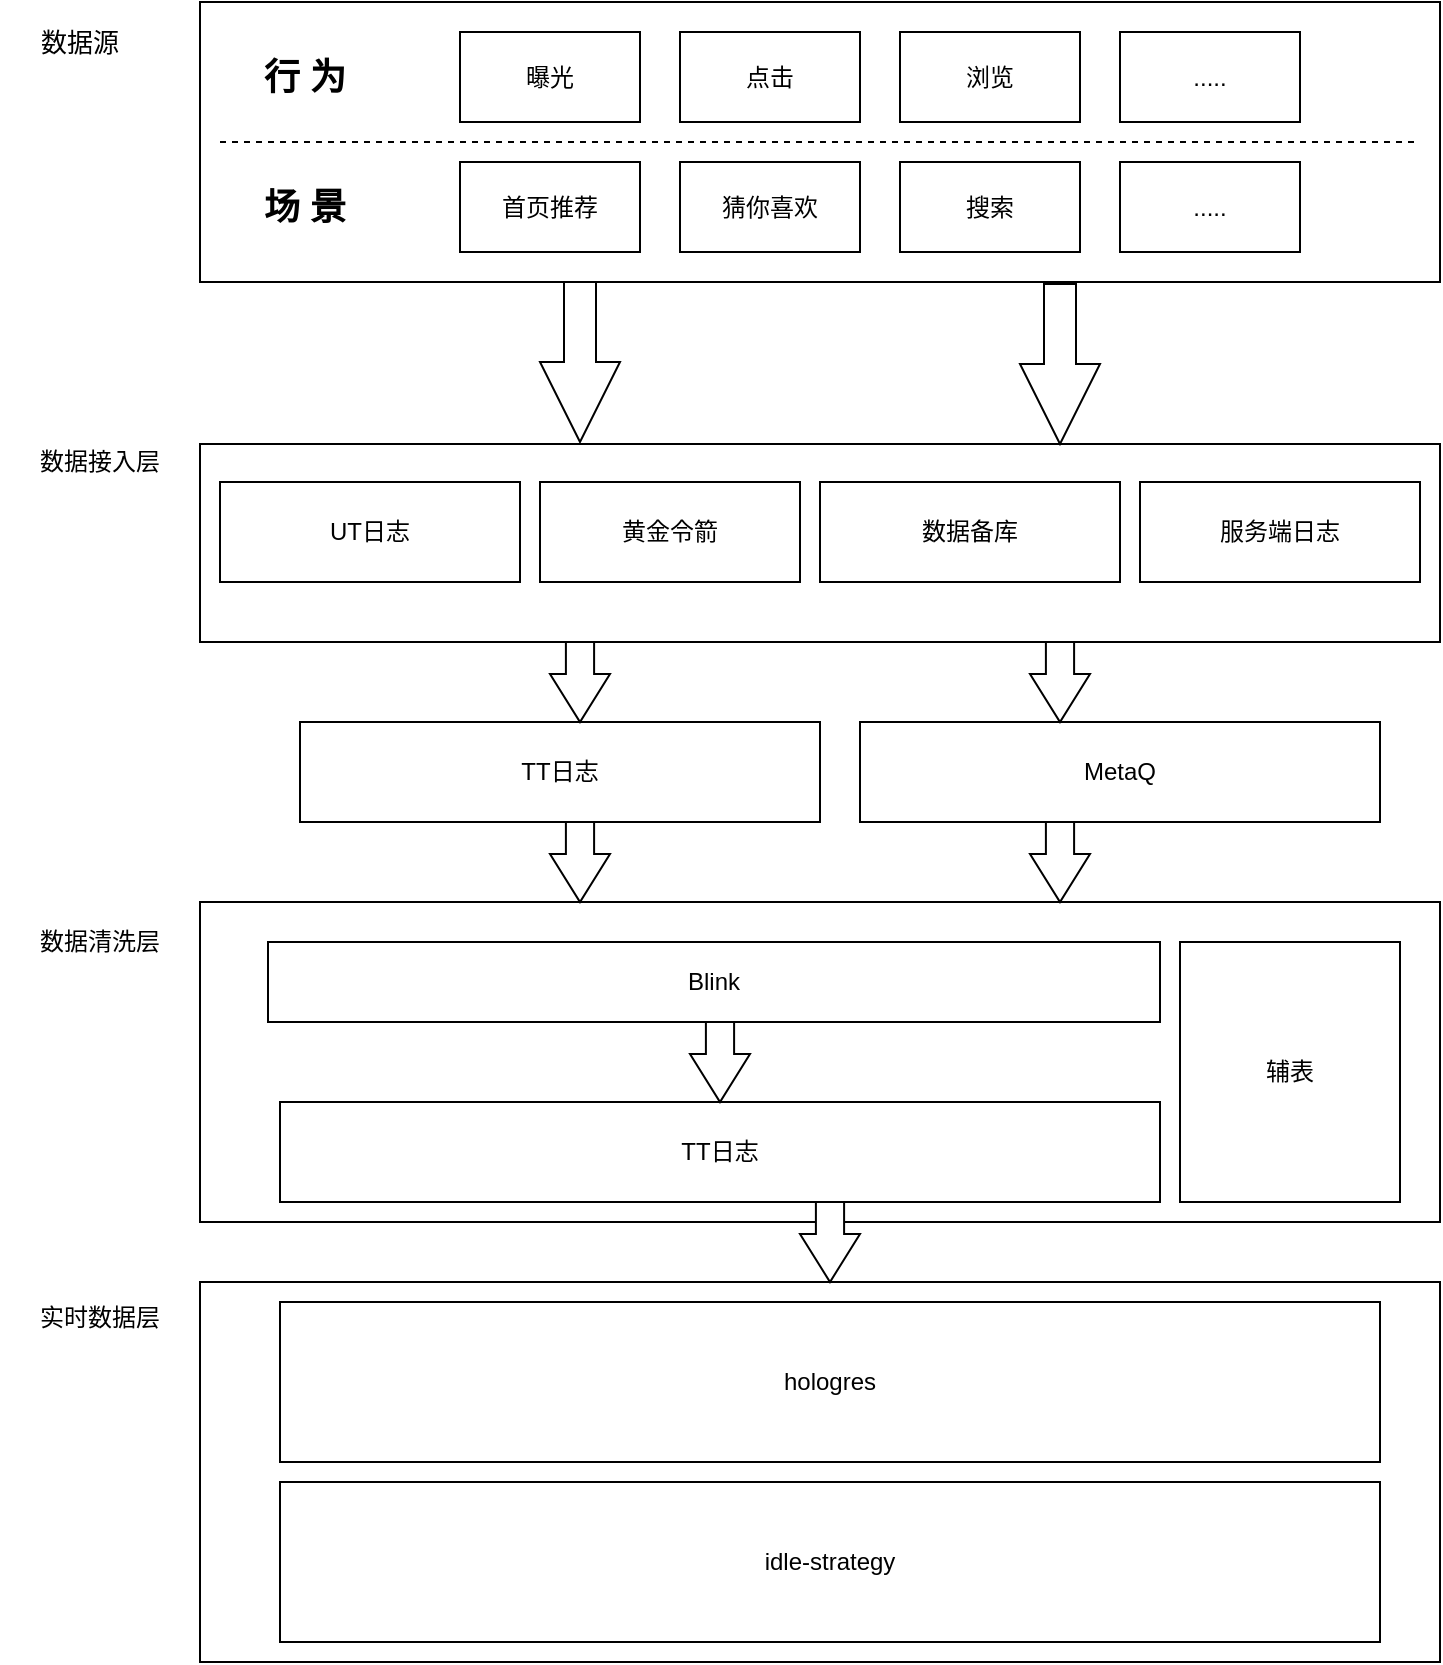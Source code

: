 <mxfile version="14.4.2" type="github">
  <diagram id="zrNYxfTNKG2aWoxfnzqP" name="Page-1">
    <mxGraphModel dx="1298" dy="742" grid="1" gridSize="10" guides="1" tooltips="1" connect="1" arrows="1" fold="1" page="1" pageScale="1" pageWidth="827" pageHeight="1169" math="0" shadow="0">
      <root>
        <mxCell id="0" />
        <mxCell id="1" parent="0" />
        <mxCell id="YqIz4m2kfG05YHZkA2tR-30" value="" style="whiteSpace=wrap;html=1;arcSize=5;" vertex="1" parent="1">
          <mxGeometry x="120" y="570" width="620" height="140" as="geometry" />
        </mxCell>
        <mxCell id="YqIz4m2kfG05YHZkA2tR-7" value="" style="whiteSpace=wrap;html=1;arcSize=4;" vertex="1" parent="1">
          <mxGeometry x="120" y="1210" width="620" height="190" as="geometry" />
        </mxCell>
        <mxCell id="YqIz4m2kfG05YHZkA2tR-9" value="" style="whiteSpace=wrap;html=1;arcSize=5;" vertex="1" parent="1">
          <mxGeometry x="120" y="791" width="620" height="99" as="geometry" />
        </mxCell>
        <mxCell id="YqIz4m2kfG05YHZkA2tR-17" value="" style="whiteSpace=wrap;html=1;arcSize=4;" vertex="1" parent="1">
          <mxGeometry x="120" y="1020" width="620" height="160" as="geometry" />
        </mxCell>
        <mxCell id="YqIz4m2kfG05YHZkA2tR-25" value="曝光" style="shape=ext;double=0;whiteSpace=wrap;html=1;shadow=0;strokeWidth=1;" vertex="1" parent="1">
          <mxGeometry x="250" y="585" width="90" height="45" as="geometry" />
        </mxCell>
        <mxCell id="YqIz4m2kfG05YHZkA2tR-27" value="点击" style="shape=ext;double=0;whiteSpace=wrap;html=1;shadow=0;strokeWidth=1;" vertex="1" parent="1">
          <mxGeometry x="360" y="585" width="90" height="45" as="geometry" />
        </mxCell>
        <mxCell id="YqIz4m2kfG05YHZkA2tR-28" value="浏览" style="shape=ext;double=0;whiteSpace=wrap;html=1;shadow=0;strokeWidth=1;" vertex="1" parent="1">
          <mxGeometry x="470" y="585" width="90" height="45" as="geometry" />
        </mxCell>
        <mxCell id="YqIz4m2kfG05YHZkA2tR-29" value="....." style="shape=ext;double=0;whiteSpace=wrap;html=1;shadow=0;strokeWidth=1;" vertex="1" parent="1">
          <mxGeometry x="580" y="585" width="90" height="45" as="geometry" />
        </mxCell>
        <mxCell id="YqIz4m2kfG05YHZkA2tR-35" value="" style="endArrow=none;dashed=1;html=1;entryX=1;entryY=0.5;entryDx=0;entryDy=0;exitX=0;exitY=0.5;exitDx=0;exitDy=0;" edge="1" parent="1">
          <mxGeometry width="50" height="50" relative="1" as="geometry">
            <mxPoint x="130" y="640" as="sourcePoint" />
            <mxPoint x="730" y="640" as="targetPoint" />
          </mxGeometry>
        </mxCell>
        <mxCell id="YqIz4m2kfG05YHZkA2tR-36" value="....." style="shape=ext;double=0;whiteSpace=wrap;html=1;shadow=0;strokeWidth=1;" vertex="1" parent="1">
          <mxGeometry x="580" y="650" width="90" height="45" as="geometry" />
        </mxCell>
        <mxCell id="YqIz4m2kfG05YHZkA2tR-37" value="首页推荐" style="shape=ext;double=0;whiteSpace=wrap;html=1;shadow=0;strokeWidth=1;" vertex="1" parent="1">
          <mxGeometry x="250" y="650" width="90" height="45" as="geometry" />
        </mxCell>
        <mxCell id="YqIz4m2kfG05YHZkA2tR-38" value="猜你喜欢" style="shape=ext;double=0;whiteSpace=wrap;html=1;shadow=0;strokeWidth=1;" vertex="1" parent="1">
          <mxGeometry x="360" y="650" width="90" height="45" as="geometry" />
        </mxCell>
        <mxCell id="YqIz4m2kfG05YHZkA2tR-39" value="搜索" style="shape=ext;double=0;whiteSpace=wrap;html=1;shadow=0;strokeWidth=1;" vertex="1" parent="1">
          <mxGeometry x="470" y="650" width="90" height="45" as="geometry" />
        </mxCell>
        <mxCell id="YqIz4m2kfG05YHZkA2tR-45" value="&lt;h2&gt;行 为&lt;/h2&gt;" style="text;html=1;align=center;verticalAlign=middle;whiteSpace=wrap;shadow=0;imageAspect=1;" vertex="1" parent="1">
          <mxGeometry x="145" y="598" width="55" height="20" as="geometry" />
        </mxCell>
        <mxCell id="YqIz4m2kfG05YHZkA2tR-46" value="&lt;h2&gt;场 景&lt;/h2&gt;" style="text;html=1;align=center;verticalAlign=middle;whiteSpace=wrap;shadow=0;" vertex="1" parent="1">
          <mxGeometry x="145" y="662.5" width="55" height="20" as="geometry" />
        </mxCell>
        <mxCell id="YqIz4m2kfG05YHZkA2tR-51" value="&lt;h2 style=&quot;font-size: 13px&quot;&gt;&lt;span style=&quot;font-weight: normal&quot;&gt;数据源&lt;/span&gt;&lt;/h2&gt;" style="text;html=1;align=center;verticalAlign=middle;whiteSpace=wrap;imageAspect=1;fontSize=12;arcSize=5;" vertex="1" parent="1">
          <mxGeometry x="20" y="570" width="80" height="40" as="geometry" />
        </mxCell>
        <mxCell id="YqIz4m2kfG05YHZkA2tR-52" value="数据接入层" style="text;html=1;align=center;verticalAlign=middle;whiteSpace=wrap;imageAspect=1;fontSize=12;arcSize=5;" vertex="1" parent="1">
          <mxGeometry x="30" y="780" width="80" height="40" as="geometry" />
        </mxCell>
        <mxCell id="YqIz4m2kfG05YHZkA2tR-53" value="" style="html=1;shadow=0;dashed=0;align=center;verticalAlign=middle;shape=mxgraph.arrows2.arrow;dy=0.6;dx=40;direction=south;notch=0;strokeWidth=1;" vertex="1" parent="1">
          <mxGeometry x="290" y="710" width="40" height="80" as="geometry" />
        </mxCell>
        <mxCell id="YqIz4m2kfG05YHZkA2tR-54" value="" style="html=1;shadow=0;dashed=0;align=center;verticalAlign=middle;shape=mxgraph.arrows2.arrow;dy=0.6;dx=40;direction=south;notch=0;strokeWidth=1;" vertex="1" parent="1">
          <mxGeometry x="530" y="711" width="40" height="80" as="geometry" />
        </mxCell>
        <mxCell id="YqIz4m2kfG05YHZkA2tR-56" value="TT日志" style="whiteSpace=wrap;html=1;arcSize=5;" vertex="1" parent="1">
          <mxGeometry x="170" y="930" width="260" height="50" as="geometry" />
        </mxCell>
        <mxCell id="YqIz4m2kfG05YHZkA2tR-57" value="MetaQ" style="whiteSpace=wrap;html=1;arcSize=5;" vertex="1" parent="1">
          <mxGeometry x="450" y="930" width="260" height="50" as="geometry" />
        </mxCell>
        <mxCell id="YqIz4m2kfG05YHZkA2tR-58" value="UT日志" style="whiteSpace=wrap;html=1;arcSize=5;" vertex="1" parent="1">
          <mxGeometry x="130" y="810" width="150" height="50" as="geometry" />
        </mxCell>
        <mxCell id="YqIz4m2kfG05YHZkA2tR-59" value="黄金令箭" style="whiteSpace=wrap;html=1;arcSize=5;" vertex="1" parent="1">
          <mxGeometry x="290" y="810" width="130" height="50" as="geometry" />
        </mxCell>
        <mxCell id="YqIz4m2kfG05YHZkA2tR-60" value="数据备库" style="whiteSpace=wrap;html=1;arcSize=5;" vertex="1" parent="1">
          <mxGeometry x="430" y="810" width="150" height="50" as="geometry" />
        </mxCell>
        <mxCell id="YqIz4m2kfG05YHZkA2tR-61" value="服务端日志" style="whiteSpace=wrap;html=1;arcSize=5;" vertex="1" parent="1">
          <mxGeometry x="590" y="810" width="140" height="50" as="geometry" />
        </mxCell>
        <mxCell id="YqIz4m2kfG05YHZkA2tR-62" value="" style="html=1;shadow=0;dashed=0;align=center;verticalAlign=middle;shape=mxgraph.arrows2.arrow;dy=0.53;dx=24;direction=south;notch=0;strokeWidth=1;" vertex="1" parent="1">
          <mxGeometry x="295" y="890" width="30" height="40" as="geometry" />
        </mxCell>
        <mxCell id="YqIz4m2kfG05YHZkA2tR-63" value="" style="html=1;shadow=0;dashed=0;align=center;verticalAlign=middle;shape=mxgraph.arrows2.arrow;dy=0.53;dx=24;direction=south;notch=0;strokeWidth=1;" vertex="1" parent="1">
          <mxGeometry x="535" y="890" width="30" height="40" as="geometry" />
        </mxCell>
        <mxCell id="YqIz4m2kfG05YHZkA2tR-64" value="" style="html=1;shadow=0;dashed=0;align=center;verticalAlign=middle;shape=mxgraph.arrows2.arrow;dy=0.53;dx=24;direction=south;notch=0;strokeWidth=1;" vertex="1" parent="1">
          <mxGeometry x="295" y="980" width="30" height="40" as="geometry" />
        </mxCell>
        <mxCell id="YqIz4m2kfG05YHZkA2tR-65" value="" style="html=1;shadow=0;dashed=0;align=center;verticalAlign=middle;shape=mxgraph.arrows2.arrow;dy=0.53;dx=24;direction=south;notch=0;strokeWidth=1;" vertex="1" parent="1">
          <mxGeometry x="535" y="980" width="30" height="40" as="geometry" />
        </mxCell>
        <mxCell id="YqIz4m2kfG05YHZkA2tR-66" value="数据清洗层" style="text;html=1;align=center;verticalAlign=middle;whiteSpace=wrap;imageAspect=1;fontSize=12;arcSize=5;" vertex="1" parent="1">
          <mxGeometry x="30" y="1020" width="80" height="40" as="geometry" />
        </mxCell>
        <mxCell id="YqIz4m2kfG05YHZkA2tR-67" value="Blink" style="whiteSpace=wrap;html=1;arcSize=5;" vertex="1" parent="1">
          <mxGeometry x="154" y="1040" width="446" height="40" as="geometry" />
        </mxCell>
        <mxCell id="YqIz4m2kfG05YHZkA2tR-68" value="辅表" style="whiteSpace=wrap;html=1;arcSize=5;" vertex="1" parent="1">
          <mxGeometry x="610" y="1040" width="110" height="130" as="geometry" />
        </mxCell>
        <mxCell id="YqIz4m2kfG05YHZkA2tR-69" value="TT日志" style="whiteSpace=wrap;html=1;arcSize=5;" vertex="1" parent="1">
          <mxGeometry x="160" y="1120" width="440" height="50" as="geometry" />
        </mxCell>
        <mxCell id="YqIz4m2kfG05YHZkA2tR-70" value="" style="html=1;shadow=0;dashed=0;align=center;verticalAlign=middle;shape=mxgraph.arrows2.arrow;dy=0.53;dx=24;direction=south;notch=0;strokeWidth=1;" vertex="1" parent="1">
          <mxGeometry x="365" y="1080" width="30" height="40" as="geometry" />
        </mxCell>
        <mxCell id="YqIz4m2kfG05YHZkA2tR-71" value="实时数据层" style="text;html=1;align=center;verticalAlign=middle;whiteSpace=wrap;imageAspect=1;fontSize=12;arcSize=5;" vertex="1" parent="1">
          <mxGeometry x="30" y="1207.5" width="80" height="40" as="geometry" />
        </mxCell>
        <mxCell id="YqIz4m2kfG05YHZkA2tR-72" value="hologres" style="whiteSpace=wrap;html=1;arcSize=5;" vertex="1" parent="1">
          <mxGeometry x="160" y="1220" width="550" height="80" as="geometry" />
        </mxCell>
        <mxCell id="YqIz4m2kfG05YHZkA2tR-73" value="" style="html=1;shadow=0;dashed=0;align=center;verticalAlign=middle;shape=mxgraph.arrows2.arrow;dy=0.53;dx=24;direction=south;notch=0;strokeWidth=1;" vertex="1" parent="1">
          <mxGeometry x="420" y="1170" width="30" height="40" as="geometry" />
        </mxCell>
        <mxCell id="YqIz4m2kfG05YHZkA2tR-74" value="idle-strategy" style="whiteSpace=wrap;html=1;arcSize=5;" vertex="1" parent="1">
          <mxGeometry x="160" y="1310" width="550" height="80" as="geometry" />
        </mxCell>
      </root>
    </mxGraphModel>
  </diagram>
</mxfile>

